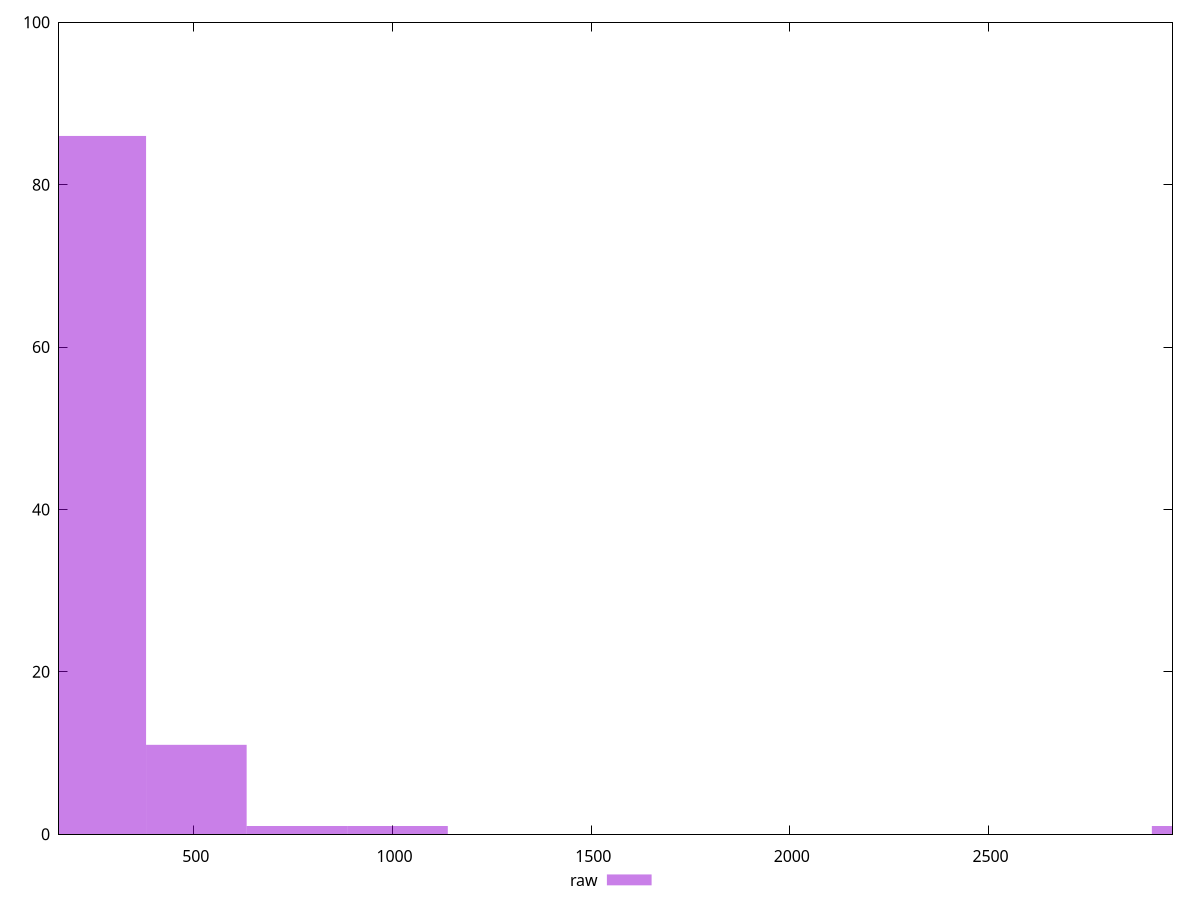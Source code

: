 reset

$raw <<EOF
506.30497517487225 11
253.15248758743613 86
759.4574627623084 1
3037.8298510492336 1
1012.6099503497445 1
EOF

set key outside below
set boxwidth 253.15248758743613
set xrange [160.572:2963.203]
set yrange [0:100]
set trange [0:100]
set style fill transparent solid 0.5 noborder
set terminal svg size 640, 490 enhanced background rgb 'white'
set output "reports/report_00028_2021-02-24T12-49-42.674Z/server-response-time/samples/agenda/raw/histogram.svg"

plot $raw title "raw" with boxes

reset
